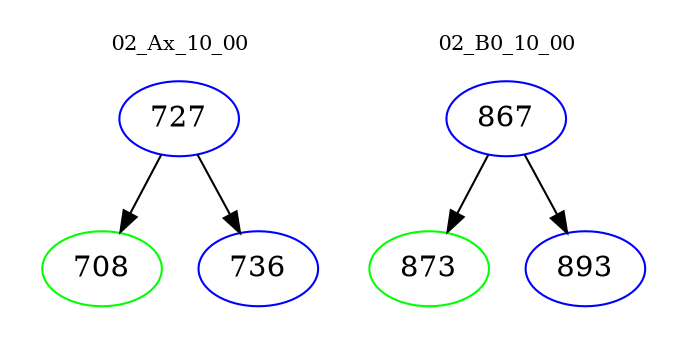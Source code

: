 digraph{
subgraph cluster_0 {
color = white
label = "02_Ax_10_00";
fontsize=10;
T0_727 [label="727", color="blue"]
T0_727 -> T0_708 [color="black"]
T0_708 [label="708", color="green"]
T0_727 -> T0_736 [color="black"]
T0_736 [label="736", color="blue"]
}
subgraph cluster_1 {
color = white
label = "02_B0_10_00";
fontsize=10;
T1_867 [label="867", color="blue"]
T1_867 -> T1_873 [color="black"]
T1_873 [label="873", color="green"]
T1_867 -> T1_893 [color="black"]
T1_893 [label="893", color="blue"]
}
}
